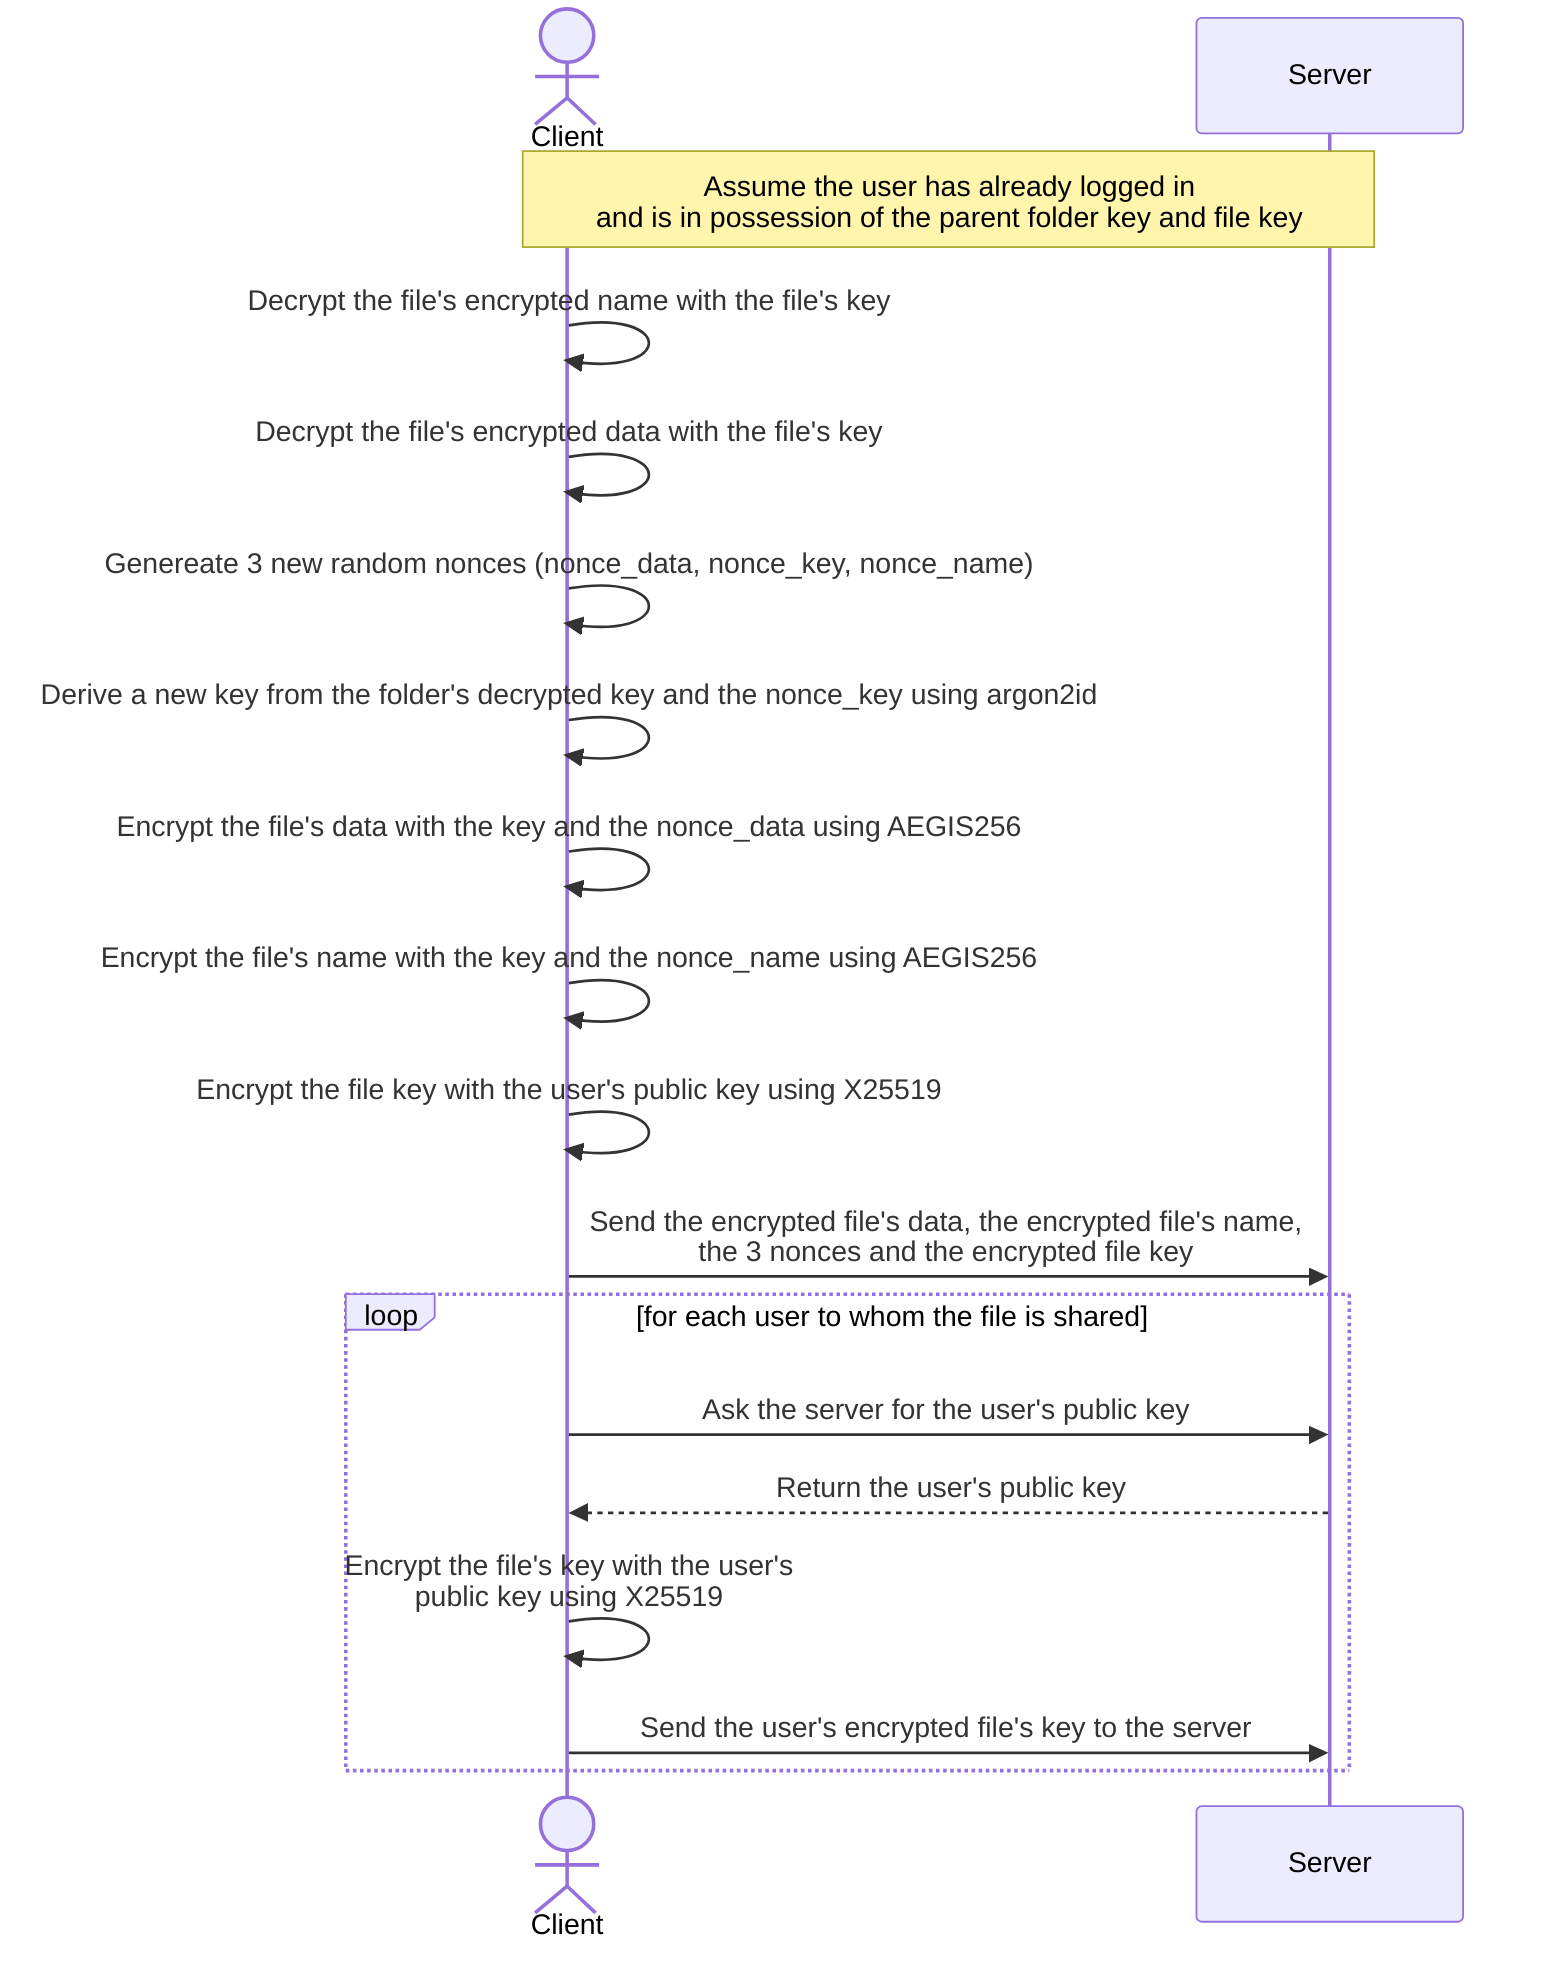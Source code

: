 sequenceDiagram
    actor C as Client
    participant S as Server

    note over C,S: Assume the user has already logged in <br> and is in possession of the parent folder key and file key

    C->>C: Decrypt the file's encrypted name with the file's key
    C->>C: Decrypt the file's encrypted data with the file's key

    C->>C: Genereate 3 new random nonces (nonce_data, nonce_key, nonce_name)

    C->>C: Derive a new key from the folder's decrypted key and the nonce_key using argon2id

    C->>C: Encrypt the file's data with the key and the nonce_data using AEGIS256
    C->>C: Encrypt the file's name with the key and the nonce_name using AEGIS256

    C->>C: Encrypt the file key with the user's public key using X25519

    C->>S: Send the encrypted file's data, the encrypted file's name, <br> the 3 nonces and the encrypted file key

    loop for each user to whom the file is shared
        C->>S: Ask the server for the user's public key
        S-->>C: Return the user's public key
        C->>C: Encrypt the file's key with the user's <br> public key using X25519
        C->>S: Send the user's encrypted file's key to the server
    end